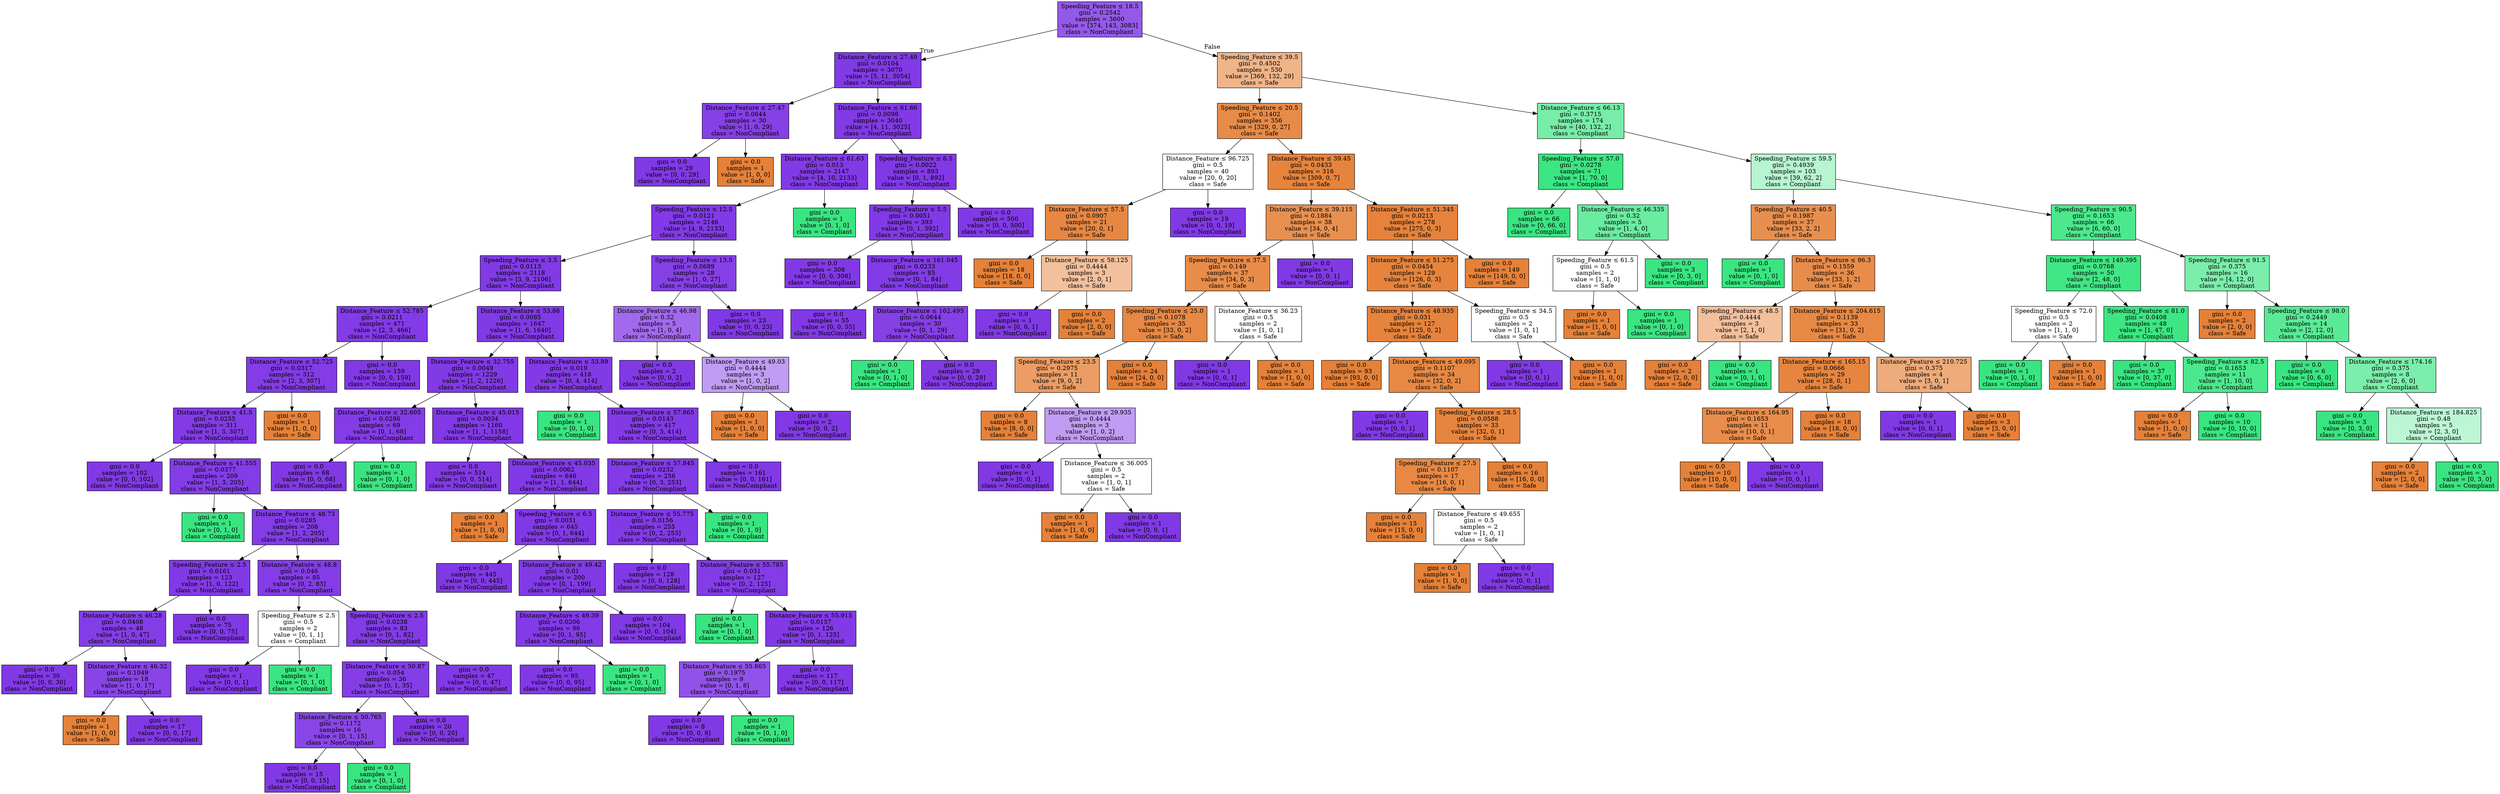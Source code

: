 digraph Tree {
node [shape=box, style="filled", color="black"] ;
0 [label=<Speeding_Feature &le; 18.5<br/>gini = 0.2542<br/>samples = 3600<br/>value = [374, 143, 3083]<br/>class = NonCompliant>, fillcolor="#8139e5d6"] ;
1 [label=<Distance_Feature &le; 27.49<br/>gini = 0.0104<br/>samples = 3070<br/>value = [5, 11, 3054]<br/>class = NonCompliant>, fillcolor="#8139e5fe"] ;
0 -> 1 [labeldistance=2.5, labelangle=45, headlabel="True"] ;
2 [label=<Distance_Feature &le; 27.47<br/>gini = 0.0644<br/>samples = 30<br/>value = [1, 0, 29]<br/>class = NonCompliant>, fillcolor="#8139e5f6"] ;
1 -> 2 ;
3 [label=<gini = 0.0<br/>samples = 29<br/>value = [0, 0, 29]<br/>class = NonCompliant>, fillcolor="#8139e5ff"] ;
2 -> 3 ;
4 [label=<gini = 0.0<br/>samples = 1<br/>value = [1, 0, 0]<br/>class = Safe>, fillcolor="#e58139ff"] ;
2 -> 4 ;
5 [label=<Distance_Feature &le; 61.66<br/>gini = 0.0098<br/>samples = 3040<br/>value = [4, 11, 3025]<br/>class = NonCompliant>, fillcolor="#8139e5fe"] ;
1 -> 5 ;
6 [label=<Distance_Feature &le; 61.63<br/>gini = 0.013<br/>samples = 2147<br/>value = [4, 10, 2133]<br/>class = NonCompliant>, fillcolor="#8139e5fd"] ;
5 -> 6 ;
7 [label=<Speeding_Feature &le; 12.5<br/>gini = 0.0121<br/>samples = 2146<br/>value = [4, 9, 2133]<br/>class = NonCompliant>, fillcolor="#8139e5fd"] ;
6 -> 7 ;
8 [label=<Speeding_Feature &le; 3.5<br/>gini = 0.0113<br/>samples = 2118<br/>value = [3, 9, 2106]<br/>class = NonCompliant>, fillcolor="#8139e5fe"] ;
7 -> 8 ;
9 [label=<Distance_Feature &le; 52.785<br/>gini = 0.0211<br/>samples = 471<br/>value = [2, 3, 466]<br/>class = NonCompliant>, fillcolor="#8139e5fc"] ;
8 -> 9 ;
10 [label=<Distance_Feature &le; 52.725<br/>gini = 0.0317<br/>samples = 312<br/>value = [2, 3, 307]<br/>class = NonCompliant>, fillcolor="#8139e5fb"] ;
9 -> 10 ;
11 [label=<Distance_Feature &le; 41.5<br/>gini = 0.0255<br/>samples = 311<br/>value = [1, 3, 307]<br/>class = NonCompliant>, fillcolor="#8139e5fc"] ;
10 -> 11 ;
12 [label=<gini = 0.0<br/>samples = 102<br/>value = [0, 0, 102]<br/>class = NonCompliant>, fillcolor="#8139e5ff"] ;
11 -> 12 ;
13 [label=<Distance_Feature &le; 41.555<br/>gini = 0.0377<br/>samples = 209<br/>value = [1, 3, 205]<br/>class = NonCompliant>, fillcolor="#8139e5fa"] ;
11 -> 13 ;
14 [label=<gini = 0.0<br/>samples = 1<br/>value = [0, 1, 0]<br/>class = Compliant>, fillcolor="#39e581ff"] ;
13 -> 14 ;
15 [label=<Distance_Feature &le; 48.73<br/>gini = 0.0285<br/>samples = 208<br/>value = [1, 2, 205]<br/>class = NonCompliant>, fillcolor="#8139e5fb"] ;
13 -> 15 ;
16 [label=<Speeding_Feature &le; 2.5<br/>gini = 0.0161<br/>samples = 123<br/>value = [1, 0, 122]<br/>class = NonCompliant>, fillcolor="#8139e5fd"] ;
15 -> 16 ;
17 [label=<Distance_Feature &le; 46.28<br/>gini = 0.0408<br/>samples = 48<br/>value = [1, 0, 47]<br/>class = NonCompliant>, fillcolor="#8139e5fa"] ;
16 -> 17 ;
18 [label=<gini = 0.0<br/>samples = 30<br/>value = [0, 0, 30]<br/>class = NonCompliant>, fillcolor="#8139e5ff"] ;
17 -> 18 ;
19 [label=<Distance_Feature &le; 46.32<br/>gini = 0.1049<br/>samples = 18<br/>value = [1, 0, 17]<br/>class = NonCompliant>, fillcolor="#8139e5f0"] ;
17 -> 19 ;
20 [label=<gini = 0.0<br/>samples = 1<br/>value = [1, 0, 0]<br/>class = Safe>, fillcolor="#e58139ff"] ;
19 -> 20 ;
21 [label=<gini = 0.0<br/>samples = 17<br/>value = [0, 0, 17]<br/>class = NonCompliant>, fillcolor="#8139e5ff"] ;
19 -> 21 ;
22 [label=<gini = 0.0<br/>samples = 75<br/>value = [0, 0, 75]<br/>class = NonCompliant>, fillcolor="#8139e5ff"] ;
16 -> 22 ;
23 [label=<Distance_Feature &le; 48.8<br/>gini = 0.046<br/>samples = 85<br/>value = [0, 2, 83]<br/>class = NonCompliant>, fillcolor="#8139e5f9"] ;
15 -> 23 ;
24 [label=<Speeding_Feature &le; 2.5<br/>gini = 0.5<br/>samples = 2<br/>value = [0, 1, 1]<br/>class = Compliant>, fillcolor="#39e58100"] ;
23 -> 24 ;
25 [label=<gini = 0.0<br/>samples = 1<br/>value = [0, 0, 1]<br/>class = NonCompliant>, fillcolor="#8139e5ff"] ;
24 -> 25 ;
26 [label=<gini = 0.0<br/>samples = 1<br/>value = [0, 1, 0]<br/>class = Compliant>, fillcolor="#39e581ff"] ;
24 -> 26 ;
27 [label=<Speeding_Feature &le; 2.5<br/>gini = 0.0238<br/>samples = 83<br/>value = [0, 1, 82]<br/>class = NonCompliant>, fillcolor="#8139e5fc"] ;
23 -> 27 ;
28 [label=<Distance_Feature &le; 50.87<br/>gini = 0.054<br/>samples = 36<br/>value = [0, 1, 35]<br/>class = NonCompliant>, fillcolor="#8139e5f8"] ;
27 -> 28 ;
29 [label=<Distance_Feature &le; 50.765<br/>gini = 0.1172<br/>samples = 16<br/>value = [0, 1, 15]<br/>class = NonCompliant>, fillcolor="#8139e5ee"] ;
28 -> 29 ;
30 [label=<gini = 0.0<br/>samples = 15<br/>value = [0, 0, 15]<br/>class = NonCompliant>, fillcolor="#8139e5ff"] ;
29 -> 30 ;
31 [label=<gini = 0.0<br/>samples = 1<br/>value = [0, 1, 0]<br/>class = Compliant>, fillcolor="#39e581ff"] ;
29 -> 31 ;
32 [label=<gini = 0.0<br/>samples = 20<br/>value = [0, 0, 20]<br/>class = NonCompliant>, fillcolor="#8139e5ff"] ;
28 -> 32 ;
33 [label=<gini = 0.0<br/>samples = 47<br/>value = [0, 0, 47]<br/>class = NonCompliant>, fillcolor="#8139e5ff"] ;
27 -> 33 ;
34 [label=<gini = 0.0<br/>samples = 1<br/>value = [1, 0, 0]<br/>class = Safe>, fillcolor="#e58139ff"] ;
10 -> 34 ;
35 [label=<gini = 0.0<br/>samples = 159<br/>value = [0, 0, 159]<br/>class = NonCompliant>, fillcolor="#8139e5ff"] ;
9 -> 35 ;
36 [label=<Distance_Feature &le; 53.86<br/>gini = 0.0085<br/>samples = 1647<br/>value = [1, 6, 1640]<br/>class = NonCompliant>, fillcolor="#8139e5fe"] ;
8 -> 36 ;
37 [label=<Distance_Feature &le; 32.755<br/>gini = 0.0049<br/>samples = 1229<br/>value = [1, 2, 1226]<br/>class = NonCompliant>, fillcolor="#8139e5fe"] ;
36 -> 37 ;
38 [label=<Distance_Feature &le; 32.605<br/>gini = 0.0286<br/>samples = 69<br/>value = [0, 1, 68]<br/>class = NonCompliant>, fillcolor="#8139e5fb"] ;
37 -> 38 ;
39 [label=<gini = 0.0<br/>samples = 68<br/>value = [0, 0, 68]<br/>class = NonCompliant>, fillcolor="#8139e5ff"] ;
38 -> 39 ;
40 [label=<gini = 0.0<br/>samples = 1<br/>value = [0, 1, 0]<br/>class = Compliant>, fillcolor="#39e581ff"] ;
38 -> 40 ;
41 [label=<Distance_Feature &le; 45.015<br/>gini = 0.0034<br/>samples = 1160<br/>value = [1, 1, 1158]<br/>class = NonCompliant>, fillcolor="#8139e5ff"] ;
37 -> 41 ;
42 [label=<gini = 0.0<br/>samples = 514<br/>value = [0, 0, 514]<br/>class = NonCompliant>, fillcolor="#8139e5ff"] ;
41 -> 42 ;
43 [label=<Distance_Feature &le; 45.035<br/>gini = 0.0062<br/>samples = 646<br/>value = [1, 1, 644]<br/>class = NonCompliant>, fillcolor="#8139e5fe"] ;
41 -> 43 ;
44 [label=<gini = 0.0<br/>samples = 1<br/>value = [1, 0, 0]<br/>class = Safe>, fillcolor="#e58139ff"] ;
43 -> 44 ;
45 [label=<Speeding_Feature &le; 6.5<br/>gini = 0.0031<br/>samples = 645<br/>value = [0, 1, 644]<br/>class = NonCompliant>, fillcolor="#8139e5ff"] ;
43 -> 45 ;
46 [label=<gini = 0.0<br/>samples = 445<br/>value = [0, 0, 445]<br/>class = NonCompliant>, fillcolor="#8139e5ff"] ;
45 -> 46 ;
47 [label=<Distance_Feature &le; 49.42<br/>gini = 0.01<br/>samples = 200<br/>value = [0, 1, 199]<br/>class = NonCompliant>, fillcolor="#8139e5fe"] ;
45 -> 47 ;
48 [label=<Distance_Feature &le; 49.39<br/>gini = 0.0206<br/>samples = 96<br/>value = [0, 1, 95]<br/>class = NonCompliant>, fillcolor="#8139e5fc"] ;
47 -> 48 ;
49 [label=<gini = 0.0<br/>samples = 95<br/>value = [0, 0, 95]<br/>class = NonCompliant>, fillcolor="#8139e5ff"] ;
48 -> 49 ;
50 [label=<gini = 0.0<br/>samples = 1<br/>value = [0, 1, 0]<br/>class = Compliant>, fillcolor="#39e581ff"] ;
48 -> 50 ;
51 [label=<gini = 0.0<br/>samples = 104<br/>value = [0, 0, 104]<br/>class = NonCompliant>, fillcolor="#8139e5ff"] ;
47 -> 51 ;
52 [label=<Distance_Feature &le; 53.89<br/>gini = 0.019<br/>samples = 418<br/>value = [0, 4, 414]<br/>class = NonCompliant>, fillcolor="#8139e5fd"] ;
36 -> 52 ;
53 [label=<gini = 0.0<br/>samples = 1<br/>value = [0, 1, 0]<br/>class = Compliant>, fillcolor="#39e581ff"] ;
52 -> 53 ;
54 [label=<Distance_Feature &le; 57.865<br/>gini = 0.0143<br/>samples = 417<br/>value = [0, 3, 414]<br/>class = NonCompliant>, fillcolor="#8139e5fd"] ;
52 -> 54 ;
55 [label=<Distance_Feature &le; 57.845<br/>gini = 0.0232<br/>samples = 256<br/>value = [0, 3, 253]<br/>class = NonCompliant>, fillcolor="#8139e5fc"] ;
54 -> 55 ;
56 [label=<Distance_Feature &le; 55.775<br/>gini = 0.0156<br/>samples = 255<br/>value = [0, 2, 253]<br/>class = NonCompliant>, fillcolor="#8139e5fd"] ;
55 -> 56 ;
57 [label=<gini = 0.0<br/>samples = 128<br/>value = [0, 0, 128]<br/>class = NonCompliant>, fillcolor="#8139e5ff"] ;
56 -> 57 ;
58 [label=<Distance_Feature &le; 55.785<br/>gini = 0.031<br/>samples = 127<br/>value = [0, 2, 125]<br/>class = NonCompliant>, fillcolor="#8139e5fb"] ;
56 -> 58 ;
59 [label=<gini = 0.0<br/>samples = 1<br/>value = [0, 1, 0]<br/>class = Compliant>, fillcolor="#39e581ff"] ;
58 -> 59 ;
60 [label=<Distance_Feature &le; 55.915<br/>gini = 0.0157<br/>samples = 126<br/>value = [0, 1, 125]<br/>class = NonCompliant>, fillcolor="#8139e5fd"] ;
58 -> 60 ;
61 [label=<Distance_Feature &le; 55.865<br/>gini = 0.1975<br/>samples = 9<br/>value = [0, 1, 8]<br/>class = NonCompliant>, fillcolor="#8139e5df"] ;
60 -> 61 ;
62 [label=<gini = 0.0<br/>samples = 8<br/>value = [0, 0, 8]<br/>class = NonCompliant>, fillcolor="#8139e5ff"] ;
61 -> 62 ;
63 [label=<gini = 0.0<br/>samples = 1<br/>value = [0, 1, 0]<br/>class = Compliant>, fillcolor="#39e581ff"] ;
61 -> 63 ;
64 [label=<gini = 0.0<br/>samples = 117<br/>value = [0, 0, 117]<br/>class = NonCompliant>, fillcolor="#8139e5ff"] ;
60 -> 64 ;
65 [label=<gini = 0.0<br/>samples = 1<br/>value = [0, 1, 0]<br/>class = Compliant>, fillcolor="#39e581ff"] ;
55 -> 65 ;
66 [label=<gini = 0.0<br/>samples = 161<br/>value = [0, 0, 161]<br/>class = NonCompliant>, fillcolor="#8139e5ff"] ;
54 -> 66 ;
67 [label=<Speeding_Feature &le; 13.5<br/>gini = 0.0689<br/>samples = 28<br/>value = [1, 0, 27]<br/>class = NonCompliant>, fillcolor="#8139e5f6"] ;
7 -> 67 ;
68 [label=<Distance_Feature &le; 46.98<br/>gini = 0.32<br/>samples = 5<br/>value = [1, 0, 4]<br/>class = NonCompliant>, fillcolor="#8139e5bf"] ;
67 -> 68 ;
69 [label=<gini = 0.0<br/>samples = 2<br/>value = [0, 0, 2]<br/>class = NonCompliant>, fillcolor="#8139e5ff"] ;
68 -> 69 ;
70 [label=<Distance_Feature &le; 49.03<br/>gini = 0.4444<br/>samples = 3<br/>value = [1, 0, 2]<br/>class = NonCompliant>, fillcolor="#8139e57f"] ;
68 -> 70 ;
71 [label=<gini = 0.0<br/>samples = 1<br/>value = [1, 0, 0]<br/>class = Safe>, fillcolor="#e58139ff"] ;
70 -> 71 ;
72 [label=<gini = 0.0<br/>samples = 2<br/>value = [0, 0, 2]<br/>class = NonCompliant>, fillcolor="#8139e5ff"] ;
70 -> 72 ;
73 [label=<gini = 0.0<br/>samples = 23<br/>value = [0, 0, 23]<br/>class = NonCompliant>, fillcolor="#8139e5ff"] ;
67 -> 73 ;
74 [label=<gini = 0.0<br/>samples = 1<br/>value = [0, 1, 0]<br/>class = Compliant>, fillcolor="#39e581ff"] ;
6 -> 74 ;
75 [label=<Speeding_Feature &le; 6.5<br/>gini = 0.0022<br/>samples = 893<br/>value = [0, 1, 892]<br/>class = NonCompliant>, fillcolor="#8139e5ff"] ;
5 -> 75 ;
76 [label=<Speeding_Feature &le; 5.5<br/>gini = 0.0051<br/>samples = 393<br/>value = [0, 1, 392]<br/>class = NonCompliant>, fillcolor="#8139e5fe"] ;
75 -> 76 ;
77 [label=<gini = 0.0<br/>samples = 308<br/>value = [0, 0, 308]<br/>class = NonCompliant>, fillcolor="#8139e5ff"] ;
76 -> 77 ;
78 [label=<Distance_Feature &le; 161.045<br/>gini = 0.0233<br/>samples = 85<br/>value = [0, 1, 84]<br/>class = NonCompliant>, fillcolor="#8139e5fc"] ;
76 -> 78 ;
79 [label=<gini = 0.0<br/>samples = 55<br/>value = [0, 0, 55]<br/>class = NonCompliant>, fillcolor="#8139e5ff"] ;
78 -> 79 ;
80 [label=<Distance_Feature &le; 162.495<br/>gini = 0.0644<br/>samples = 30<br/>value = [0, 1, 29]<br/>class = NonCompliant>, fillcolor="#8139e5f6"] ;
78 -> 80 ;
81 [label=<gini = 0.0<br/>samples = 1<br/>value = [0, 1, 0]<br/>class = Compliant>, fillcolor="#39e581ff"] ;
80 -> 81 ;
82 [label=<gini = 0.0<br/>samples = 29<br/>value = [0, 0, 29]<br/>class = NonCompliant>, fillcolor="#8139e5ff"] ;
80 -> 82 ;
83 [label=<gini = 0.0<br/>samples = 500<br/>value = [0, 0, 500]<br/>class = NonCompliant>, fillcolor="#8139e5ff"] ;
75 -> 83 ;
84 [label=<Speeding_Feature &le; 39.5<br/>gini = 0.4502<br/>samples = 530<br/>value = [369, 132, 29]<br/>class = Safe>, fillcolor="#e5813998"] ;
0 -> 84 [labeldistance=2.5, labelangle=-45, headlabel="False"] ;
85 [label=<Speeding_Feature &le; 20.5<br/>gini = 0.1402<br/>samples = 356<br/>value = [329, 0, 27]<br/>class = Safe>, fillcolor="#e58139ea"] ;
84 -> 85 ;
86 [label=<Distance_Feature &le; 96.725<br/>gini = 0.5<br/>samples = 40<br/>value = [20, 0, 20]<br/>class = Safe>, fillcolor="#e5813900"] ;
85 -> 86 ;
87 [label=<Distance_Feature &le; 57.5<br/>gini = 0.0907<br/>samples = 21<br/>value = [20, 0, 1]<br/>class = Safe>, fillcolor="#e58139f2"] ;
86 -> 87 ;
88 [label=<gini = 0.0<br/>samples = 18<br/>value = [18, 0, 0]<br/>class = Safe>, fillcolor="#e58139ff"] ;
87 -> 88 ;
89 [label=<Distance_Feature &le; 58.125<br/>gini = 0.4444<br/>samples = 3<br/>value = [2, 0, 1]<br/>class = Safe>, fillcolor="#e581397f"] ;
87 -> 89 ;
90 [label=<gini = 0.0<br/>samples = 1<br/>value = [0, 0, 1]<br/>class = NonCompliant>, fillcolor="#8139e5ff"] ;
89 -> 90 ;
91 [label=<gini = 0.0<br/>samples = 2<br/>value = [2, 0, 0]<br/>class = Safe>, fillcolor="#e58139ff"] ;
89 -> 91 ;
92 [label=<gini = 0.0<br/>samples = 19<br/>value = [0, 0, 19]<br/>class = NonCompliant>, fillcolor="#8139e5ff"] ;
86 -> 92 ;
93 [label=<Distance_Feature &le; 39.45<br/>gini = 0.0433<br/>samples = 316<br/>value = [309, 0, 7]<br/>class = Safe>, fillcolor="#e58139f9"] ;
85 -> 93 ;
94 [label=<Distance_Feature &le; 39.115<br/>gini = 0.1884<br/>samples = 38<br/>value = [34, 0, 4]<br/>class = Safe>, fillcolor="#e58139e1"] ;
93 -> 94 ;
95 [label=<Speeding_Feature &le; 37.5<br/>gini = 0.149<br/>samples = 37<br/>value = [34, 0, 3]<br/>class = Safe>, fillcolor="#e58139e9"] ;
94 -> 95 ;
96 [label=<Speeding_Feature &le; 25.0<br/>gini = 0.1078<br/>samples = 35<br/>value = [33, 0, 2]<br/>class = Safe>, fillcolor="#e58139f0"] ;
95 -> 96 ;
97 [label=<Speeding_Feature &le; 23.5<br/>gini = 0.2975<br/>samples = 11<br/>value = [9, 0, 2]<br/>class = Safe>, fillcolor="#e58139c6"] ;
96 -> 97 ;
98 [label=<gini = 0.0<br/>samples = 8<br/>value = [8, 0, 0]<br/>class = Safe>, fillcolor="#e58139ff"] ;
97 -> 98 ;
99 [label=<Distance_Feature &le; 29.935<br/>gini = 0.4444<br/>samples = 3<br/>value = [1, 0, 2]<br/>class = NonCompliant>, fillcolor="#8139e57f"] ;
97 -> 99 ;
100 [label=<gini = 0.0<br/>samples = 1<br/>value = [0, 0, 1]<br/>class = NonCompliant>, fillcolor="#8139e5ff"] ;
99 -> 100 ;
101 [label=<Distance_Feature &le; 36.005<br/>gini = 0.5<br/>samples = 2<br/>value = [1, 0, 1]<br/>class = Safe>, fillcolor="#e5813900"] ;
99 -> 101 ;
102 [label=<gini = 0.0<br/>samples = 1<br/>value = [1, 0, 0]<br/>class = Safe>, fillcolor="#e58139ff"] ;
101 -> 102 ;
103 [label=<gini = 0.0<br/>samples = 1<br/>value = [0, 0, 1]<br/>class = NonCompliant>, fillcolor="#8139e5ff"] ;
101 -> 103 ;
104 [label=<gini = 0.0<br/>samples = 24<br/>value = [24, 0, 0]<br/>class = Safe>, fillcolor="#e58139ff"] ;
96 -> 104 ;
105 [label=<Distance_Feature &le; 36.23<br/>gini = 0.5<br/>samples = 2<br/>value = [1, 0, 1]<br/>class = Safe>, fillcolor="#e5813900"] ;
95 -> 105 ;
106 [label=<gini = 0.0<br/>samples = 1<br/>value = [0, 0, 1]<br/>class = NonCompliant>, fillcolor="#8139e5ff"] ;
105 -> 106 ;
107 [label=<gini = 0.0<br/>samples = 1<br/>value = [1, 0, 0]<br/>class = Safe>, fillcolor="#e58139ff"] ;
105 -> 107 ;
108 [label=<gini = 0.0<br/>samples = 1<br/>value = [0, 0, 1]<br/>class = NonCompliant>, fillcolor="#8139e5ff"] ;
94 -> 108 ;
109 [label=<Distance_Feature &le; 51.345<br/>gini = 0.0213<br/>samples = 278<br/>value = [275, 0, 3]<br/>class = Safe>, fillcolor="#e58139fc"] ;
93 -> 109 ;
110 [label=<Distance_Feature &le; 51.275<br/>gini = 0.0454<br/>samples = 129<br/>value = [126, 0, 3]<br/>class = Safe>, fillcolor="#e58139f9"] ;
109 -> 110 ;
111 [label=<Distance_Feature &le; 48.935<br/>gini = 0.031<br/>samples = 127<br/>value = [125, 0, 2]<br/>class = Safe>, fillcolor="#e58139fb"] ;
110 -> 111 ;
112 [label=<gini = 0.0<br/>samples = 93<br/>value = [93, 0, 0]<br/>class = Safe>, fillcolor="#e58139ff"] ;
111 -> 112 ;
113 [label=<Distance_Feature &le; 49.095<br/>gini = 0.1107<br/>samples = 34<br/>value = [32, 0, 2]<br/>class = Safe>, fillcolor="#e58139ef"] ;
111 -> 113 ;
114 [label=<gini = 0.0<br/>samples = 1<br/>value = [0, 0, 1]<br/>class = NonCompliant>, fillcolor="#8139e5ff"] ;
113 -> 114 ;
115 [label=<Speeding_Feature &le; 28.5<br/>gini = 0.0588<br/>samples = 33<br/>value = [32, 0, 1]<br/>class = Safe>, fillcolor="#e58139f7"] ;
113 -> 115 ;
116 [label=<Speeding_Feature &le; 27.5<br/>gini = 0.1107<br/>samples = 17<br/>value = [16, 0, 1]<br/>class = Safe>, fillcolor="#e58139ef"] ;
115 -> 116 ;
117 [label=<gini = 0.0<br/>samples = 15<br/>value = [15, 0, 0]<br/>class = Safe>, fillcolor="#e58139ff"] ;
116 -> 117 ;
118 [label=<Distance_Feature &le; 49.655<br/>gini = 0.5<br/>samples = 2<br/>value = [1, 0, 1]<br/>class = Safe>, fillcolor="#e5813900"] ;
116 -> 118 ;
119 [label=<gini = 0.0<br/>samples = 1<br/>value = [1, 0, 0]<br/>class = Safe>, fillcolor="#e58139ff"] ;
118 -> 119 ;
120 [label=<gini = 0.0<br/>samples = 1<br/>value = [0, 0, 1]<br/>class = NonCompliant>, fillcolor="#8139e5ff"] ;
118 -> 120 ;
121 [label=<gini = 0.0<br/>samples = 16<br/>value = [16, 0, 0]<br/>class = Safe>, fillcolor="#e58139ff"] ;
115 -> 121 ;
122 [label=<Speeding_Feature &le; 34.5<br/>gini = 0.5<br/>samples = 2<br/>value = [1, 0, 1]<br/>class = Safe>, fillcolor="#e5813900"] ;
110 -> 122 ;
123 [label=<gini = 0.0<br/>samples = 1<br/>value = [0, 0, 1]<br/>class = NonCompliant>, fillcolor="#8139e5ff"] ;
122 -> 123 ;
124 [label=<gini = 0.0<br/>samples = 1<br/>value = [1, 0, 0]<br/>class = Safe>, fillcolor="#e58139ff"] ;
122 -> 124 ;
125 [label=<gini = 0.0<br/>samples = 149<br/>value = [149, 0, 0]<br/>class = Safe>, fillcolor="#e58139ff"] ;
109 -> 125 ;
126 [label=<Distance_Feature &le; 66.13<br/>gini = 0.3715<br/>samples = 174<br/>value = [40, 132, 2]<br/>class = Compliant>, fillcolor="#39e581af"] ;
84 -> 126 ;
127 [label=<Speeding_Feature &le; 57.0<br/>gini = 0.0278<br/>samples = 71<br/>value = [1, 70, 0]<br/>class = Compliant>, fillcolor="#39e581fb"] ;
126 -> 127 ;
128 [label=<gini = 0.0<br/>samples = 66<br/>value = [0, 66, 0]<br/>class = Compliant>, fillcolor="#39e581ff"] ;
127 -> 128 ;
129 [label=<Distance_Feature &le; 46.335<br/>gini = 0.32<br/>samples = 5<br/>value = [1, 4, 0]<br/>class = Compliant>, fillcolor="#39e581bf"] ;
127 -> 129 ;
130 [label=<Speeding_Feature &le; 61.5<br/>gini = 0.5<br/>samples = 2<br/>value = [1, 1, 0]<br/>class = Safe>, fillcolor="#e5813900"] ;
129 -> 130 ;
131 [label=<gini = 0.0<br/>samples = 1<br/>value = [1, 0, 0]<br/>class = Safe>, fillcolor="#e58139ff"] ;
130 -> 131 ;
132 [label=<gini = 0.0<br/>samples = 1<br/>value = [0, 1, 0]<br/>class = Compliant>, fillcolor="#39e581ff"] ;
130 -> 132 ;
133 [label=<gini = 0.0<br/>samples = 3<br/>value = [0, 3, 0]<br/>class = Compliant>, fillcolor="#39e581ff"] ;
129 -> 133 ;
134 [label=<Speeding_Feature &le; 59.5<br/>gini = 0.4939<br/>samples = 103<br/>value = [39, 62, 2]<br/>class = Compliant>, fillcolor="#39e5815c"] ;
126 -> 134 ;
135 [label=<Speeding_Feature &le; 40.5<br/>gini = 0.1987<br/>samples = 37<br/>value = [33, 2, 2]<br/>class = Safe>, fillcolor="#e58139e2"] ;
134 -> 135 ;
136 [label=<gini = 0.0<br/>samples = 1<br/>value = [0, 1, 0]<br/>class = Compliant>, fillcolor="#39e581ff"] ;
135 -> 136 ;
137 [label=<Distance_Feature &le; 96.3<br/>gini = 0.1559<br/>samples = 36<br/>value = [33, 1, 2]<br/>class = Safe>, fillcolor="#e58139e8"] ;
135 -> 137 ;
138 [label=<Speeding_Feature &le; 48.5<br/>gini = 0.4444<br/>samples = 3<br/>value = [2, 1, 0]<br/>class = Safe>, fillcolor="#e581397f"] ;
137 -> 138 ;
139 [label=<gini = 0.0<br/>samples = 2<br/>value = [2, 0, 0]<br/>class = Safe>, fillcolor="#e58139ff"] ;
138 -> 139 ;
140 [label=<gini = 0.0<br/>samples = 1<br/>value = [0, 1, 0]<br/>class = Compliant>, fillcolor="#39e581ff"] ;
138 -> 140 ;
141 [label=<Distance_Feature &le; 204.615<br/>gini = 0.1139<br/>samples = 33<br/>value = [31, 0, 2]<br/>class = Safe>, fillcolor="#e58139ef"] ;
137 -> 141 ;
142 [label=<Distance_Feature &le; 165.15<br/>gini = 0.0666<br/>samples = 29<br/>value = [28, 0, 1]<br/>class = Safe>, fillcolor="#e58139f6"] ;
141 -> 142 ;
143 [label=<Distance_Feature &le; 164.95<br/>gini = 0.1653<br/>samples = 11<br/>value = [10, 0, 1]<br/>class = Safe>, fillcolor="#e58139e6"] ;
142 -> 143 ;
144 [label=<gini = 0.0<br/>samples = 10<br/>value = [10, 0, 0]<br/>class = Safe>, fillcolor="#e58139ff"] ;
143 -> 144 ;
145 [label=<gini = 0.0<br/>samples = 1<br/>value = [0, 0, 1]<br/>class = NonCompliant>, fillcolor="#8139e5ff"] ;
143 -> 145 ;
146 [label=<gini = 0.0<br/>samples = 18<br/>value = [18, 0, 0]<br/>class = Safe>, fillcolor="#e58139ff"] ;
142 -> 146 ;
147 [label=<Distance_Feature &le; 210.725<br/>gini = 0.375<br/>samples = 4<br/>value = [3, 0, 1]<br/>class = Safe>, fillcolor="#e58139aa"] ;
141 -> 147 ;
148 [label=<gini = 0.0<br/>samples = 1<br/>value = [0, 0, 1]<br/>class = NonCompliant>, fillcolor="#8139e5ff"] ;
147 -> 148 ;
149 [label=<gini = 0.0<br/>samples = 3<br/>value = [3, 0, 0]<br/>class = Safe>, fillcolor="#e58139ff"] ;
147 -> 149 ;
150 [label=<Speeding_Feature &le; 90.5<br/>gini = 0.1653<br/>samples = 66<br/>value = [6, 60, 0]<br/>class = Compliant>, fillcolor="#39e581e6"] ;
134 -> 150 ;
151 [label=<Distance_Feature &le; 149.395<br/>gini = 0.0768<br/>samples = 50<br/>value = [2, 48, 0]<br/>class = Compliant>, fillcolor="#39e581f4"] ;
150 -> 151 ;
152 [label=<Speeding_Feature &le; 72.0<br/>gini = 0.5<br/>samples = 2<br/>value = [1, 1, 0]<br/>class = Safe>, fillcolor="#e5813900"] ;
151 -> 152 ;
153 [label=<gini = 0.0<br/>samples = 1<br/>value = [0, 1, 0]<br/>class = Compliant>, fillcolor="#39e581ff"] ;
152 -> 153 ;
154 [label=<gini = 0.0<br/>samples = 1<br/>value = [1, 0, 0]<br/>class = Safe>, fillcolor="#e58139ff"] ;
152 -> 154 ;
155 [label=<Speeding_Feature &le; 81.0<br/>gini = 0.0408<br/>samples = 48<br/>value = [1, 47, 0]<br/>class = Compliant>, fillcolor="#39e581fa"] ;
151 -> 155 ;
156 [label=<gini = 0.0<br/>samples = 37<br/>value = [0, 37, 0]<br/>class = Compliant>, fillcolor="#39e581ff"] ;
155 -> 156 ;
157 [label=<Speeding_Feature &le; 82.5<br/>gini = 0.1653<br/>samples = 11<br/>value = [1, 10, 0]<br/>class = Compliant>, fillcolor="#39e581e6"] ;
155 -> 157 ;
158 [label=<gini = 0.0<br/>samples = 1<br/>value = [1, 0, 0]<br/>class = Safe>, fillcolor="#e58139ff"] ;
157 -> 158 ;
159 [label=<gini = 0.0<br/>samples = 10<br/>value = [0, 10, 0]<br/>class = Compliant>, fillcolor="#39e581ff"] ;
157 -> 159 ;
160 [label=<Speeding_Feature &le; 91.5<br/>gini = 0.375<br/>samples = 16<br/>value = [4, 12, 0]<br/>class = Compliant>, fillcolor="#39e581aa"] ;
150 -> 160 ;
161 [label=<gini = 0.0<br/>samples = 2<br/>value = [2, 0, 0]<br/>class = Safe>, fillcolor="#e58139ff"] ;
160 -> 161 ;
162 [label=<Speeding_Feature &le; 98.0<br/>gini = 0.2449<br/>samples = 14<br/>value = [2, 12, 0]<br/>class = Compliant>, fillcolor="#39e581d4"] ;
160 -> 162 ;
163 [label=<gini = 0.0<br/>samples = 6<br/>value = [0, 6, 0]<br/>class = Compliant>, fillcolor="#39e581ff"] ;
162 -> 163 ;
164 [label=<Distance_Feature &le; 174.16<br/>gini = 0.375<br/>samples = 8<br/>value = [2, 6, 0]<br/>class = Compliant>, fillcolor="#39e581aa"] ;
162 -> 164 ;
165 [label=<gini = 0.0<br/>samples = 3<br/>value = [0, 3, 0]<br/>class = Compliant>, fillcolor="#39e581ff"] ;
164 -> 165 ;
166 [label=<Distance_Feature &le; 184.825<br/>gini = 0.48<br/>samples = 5<br/>value = [2, 3, 0]<br/>class = Compliant>, fillcolor="#39e58155"] ;
164 -> 166 ;
167 [label=<gini = 0.0<br/>samples = 2<br/>value = [2, 0, 0]<br/>class = Safe>, fillcolor="#e58139ff"] ;
166 -> 167 ;
168 [label=<gini = 0.0<br/>samples = 3<br/>value = [0, 3, 0]<br/>class = Compliant>, fillcolor="#39e581ff"] ;
166 -> 168 ;
}